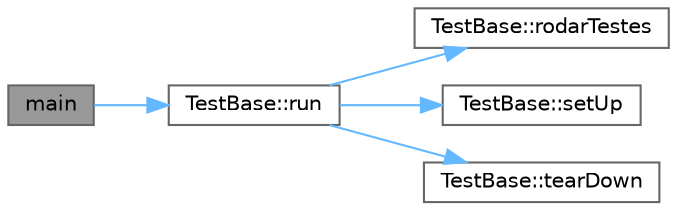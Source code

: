 digraph "main"
{
 // LATEX_PDF_SIZE
  bgcolor="transparent";
  edge [fontname=Helvetica,fontsize=10,labelfontname=Helvetica,labelfontsize=10];
  node [fontname=Helvetica,fontsize=10,shape=box,height=0.2,width=0.4];
  rankdir="LR";
  Node1 [id="Node000001",label="main",height=0.2,width=0.4,color="gray40", fillcolor="grey60", style="filled", fontcolor="black",tooltip=" "];
  Node1 -> Node2 [id="edge5_Node000001_Node000002",color="steelblue1",style="solid",tooltip=" "];
  Node2 [id="Node000002",label="TestBase::run",height=0.2,width=0.4,color="grey40", fillcolor="white", style="filled",URL="$classTestBase.html#a39667f2ca1a9e8d3f5815f06217daaa2",tooltip=" "];
  Node2 -> Node3 [id="edge6_Node000002_Node000003",color="steelblue1",style="solid",tooltip=" "];
  Node3 [id="Node000003",label="TestBase::rodarTestes",height=0.2,width=0.4,color="grey40", fillcolor="white", style="filled",URL="$classTestBase.html#afc884ec2dbd9ae898773530f5091d648",tooltip=" "];
  Node2 -> Node4 [id="edge7_Node000002_Node000004",color="steelblue1",style="solid",tooltip=" "];
  Node4 [id="Node000004",label="TestBase::setUp",height=0.2,width=0.4,color="grey40", fillcolor="white", style="filled",URL="$classTestBase.html#a83a3b0158e08b069cddab46236b5044c",tooltip=" "];
  Node2 -> Node5 [id="edge8_Node000002_Node000005",color="steelblue1",style="solid",tooltip=" "];
  Node5 [id="Node000005",label="TestBase::tearDown",height=0.2,width=0.4,color="grey40", fillcolor="white", style="filled",URL="$classTestBase.html#ac4f99b26f4cfbb97d5164de53d856b77",tooltip=" "];
}
